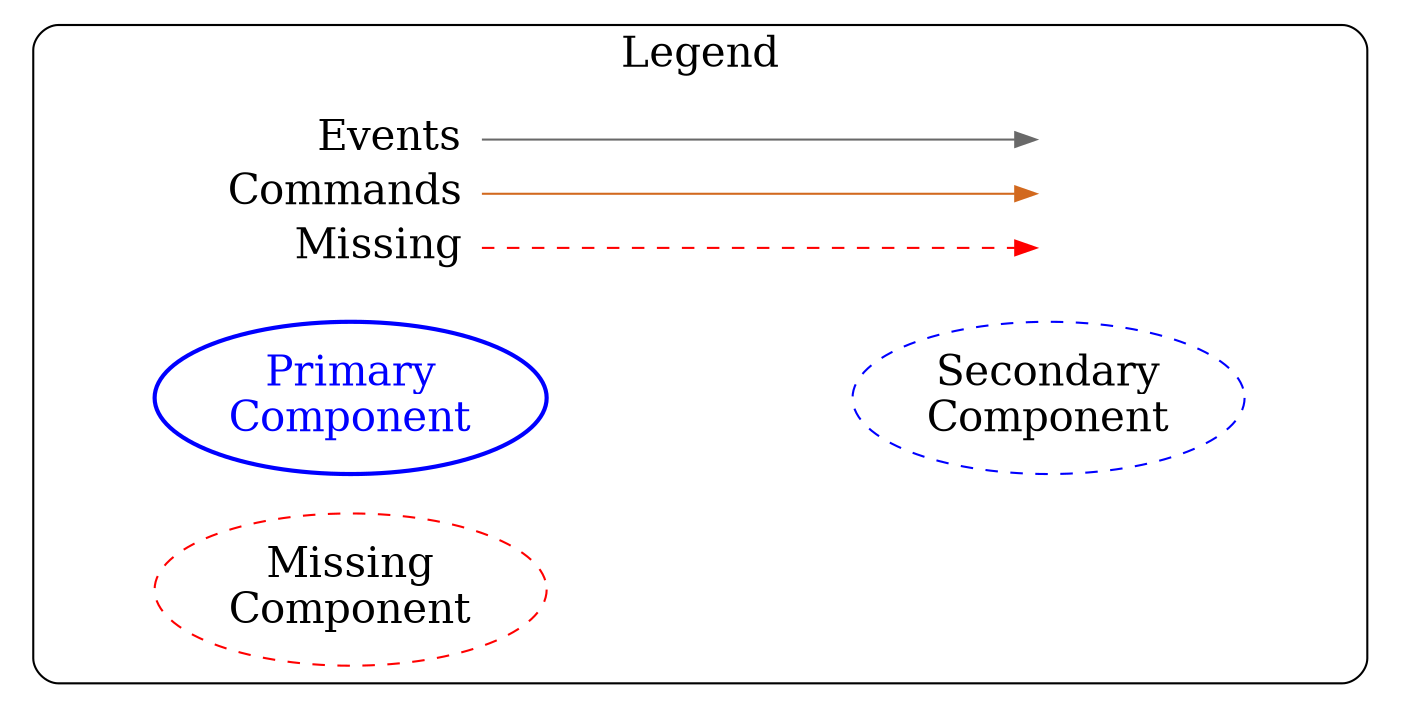 digraph {
  graph [layout = dot, splines = true, overlap = scale, ratio = 0.5]
  node [fontsize = 20]
  edge [fontsize = 10]
  rankdir=LR
  node [shape=plaintext]
  subgraph cluster_01 {
	style = rounded
    label = "Legend";
    fontsize = 20
    key [label=<<table border="0" cellpadding="2" cellspacing="0" cellborder="0">
      <tr><td align="right" port="i2">Events </td></tr>
      <tr><td align="right" port="i3">Commands </td></tr>
       <tr><td align="right" port="i1">Missing </td></tr>
     </table>>]
    key2 [label=<<table border="0" cellpadding="2" cellspacing="0" cellborder="0">
      <tr><td port="i2">&nbsp;</td></tr>
      <tr><td port="i3">&nbsp;</td></tr>
      <tr><td port="i1">&nbsp;</td></tr>
      </table>>]
    key:i2:e -> key2:i2:w [color=dimgrey]
    key:i3:e -> key2:i3:w [color=chocolate]
    key:i1:e -> key2:i1:w [color=red, style=dashed]
    node [shape=oval]
    Primary -> Secondary [style=invis] ;
    Primary [label = "Primary\nComponent", color = blue, fontcolor = blue, style = bold]
    Secondary [label = "Secondary\nComponent", style=dashed, color = blue] ;
    Missing [label = "Missing\nComponent", color=red, style=dashed] ;
  }
}
